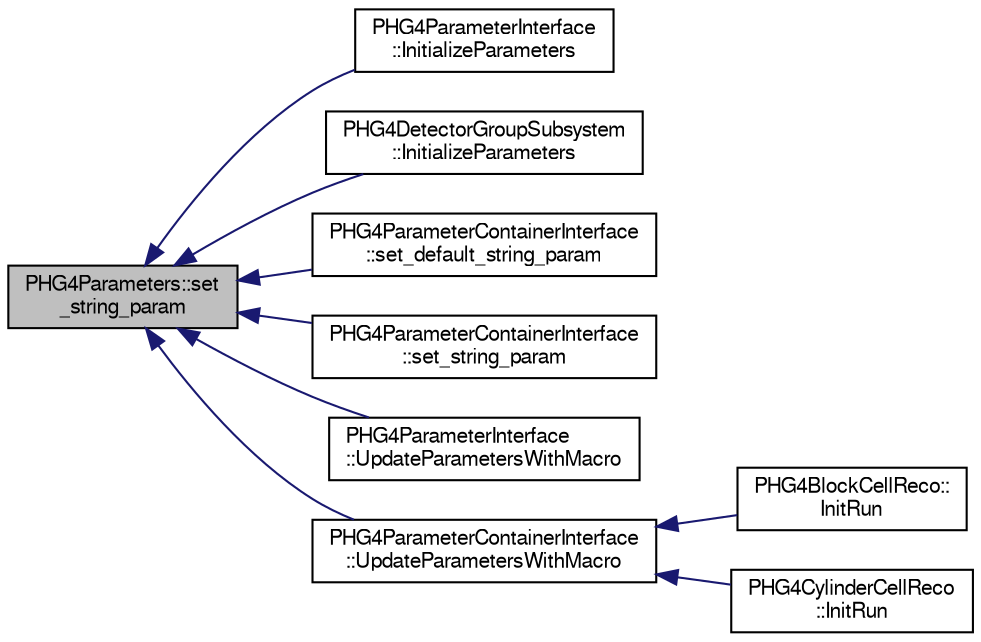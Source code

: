 digraph "PHG4Parameters::set_string_param"
{
  bgcolor="transparent";
  edge [fontname="FreeSans",fontsize="10",labelfontname="FreeSans",labelfontsize="10"];
  node [fontname="FreeSans",fontsize="10",shape=record];
  rankdir="LR";
  Node1 [label="PHG4Parameters::set\l_string_param",height=0.2,width=0.4,color="black", fillcolor="grey75", style="filled" fontcolor="black"];
  Node1 -> Node2 [dir="back",color="midnightblue",fontsize="10",style="solid",fontname="FreeSans"];
  Node2 [label="PHG4ParameterInterface\l::InitializeParameters",height=0.2,width=0.4,color="black",URL="$d8/d1b/classPHG4ParameterInterface.html#a9ebfb17000d91890d822ed8c39342f02"];
  Node1 -> Node3 [dir="back",color="midnightblue",fontsize="10",style="solid",fontname="FreeSans"];
  Node3 [label="PHG4DetectorGroupSubsystem\l::InitializeParameters",height=0.2,width=0.4,color="black",URL="$d7/d7f/classPHG4DetectorGroupSubsystem.html#a98770d45ac9f2b315edd6eaae1236c50"];
  Node1 -> Node4 [dir="back",color="midnightblue",fontsize="10",style="solid",fontname="FreeSans"];
  Node4 [label="PHG4ParameterContainerInterface\l::set_default_string_param",height=0.2,width=0.4,color="black",URL="$d4/d69/classPHG4ParameterContainerInterface.html#a938f90439bcf19e7156ed25501a6ea13"];
  Node1 -> Node5 [dir="back",color="midnightblue",fontsize="10",style="solid",fontname="FreeSans"];
  Node5 [label="PHG4ParameterContainerInterface\l::set_string_param",height=0.2,width=0.4,color="black",URL="$d4/d69/classPHG4ParameterContainerInterface.html#ae140bb6c7a71cf48afc1b089b7a5e6cd"];
  Node1 -> Node6 [dir="back",color="midnightblue",fontsize="10",style="solid",fontname="FreeSans"];
  Node6 [label="PHG4ParameterInterface\l::UpdateParametersWithMacro",height=0.2,width=0.4,color="black",URL="$d8/d1b/classPHG4ParameterInterface.html#acd2f320c8914abebfe3bf6b66dad88b1"];
  Node1 -> Node7 [dir="back",color="midnightblue",fontsize="10",style="solid",fontname="FreeSans"];
  Node7 [label="PHG4ParameterContainerInterface\l::UpdateParametersWithMacro",height=0.2,width=0.4,color="black",URL="$d4/d69/classPHG4ParameterContainerInterface.html#a817ccd004d0fea5706ca637113b47478"];
  Node7 -> Node8 [dir="back",color="midnightblue",fontsize="10",style="solid",fontname="FreeSans"];
  Node8 [label="PHG4BlockCellReco::\lInitRun",height=0.2,width=0.4,color="black",URL="$df/d5e/classPHG4BlockCellReco.html#aa62bbe31407e5e4c80f541dbd5c18aa4",tooltip="module initialization "];
  Node7 -> Node9 [dir="back",color="midnightblue",fontsize="10",style="solid",fontname="FreeSans"];
  Node9 [label="PHG4CylinderCellReco\l::InitRun",height=0.2,width=0.4,color="black",URL="$d5/dd0/classPHG4CylinderCellReco.html#ada869396a39d11561fcbb85572446310",tooltip="module initialization "];
}
